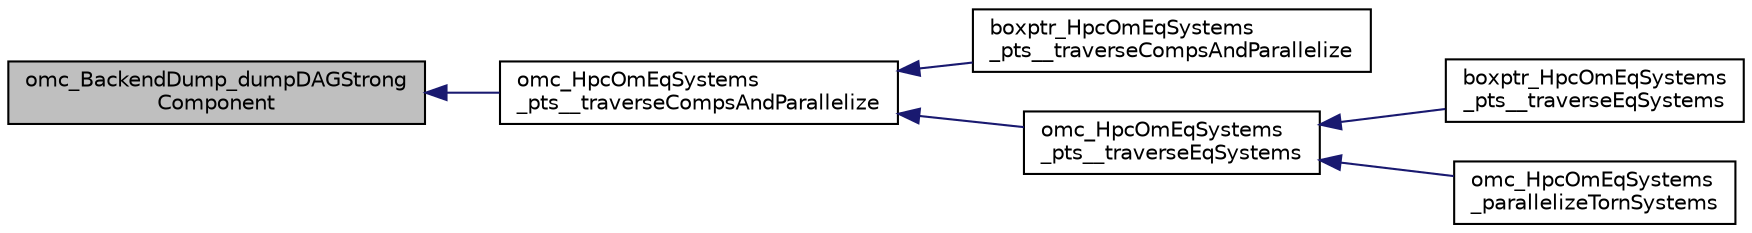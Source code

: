 digraph "omc_BackendDump_dumpDAGStrongComponent"
{
  edge [fontname="Helvetica",fontsize="10",labelfontname="Helvetica",labelfontsize="10"];
  node [fontname="Helvetica",fontsize="10",shape=record];
  rankdir="LR";
  Node2778 [label="omc_BackendDump_dumpDAGStrong\lComponent",height=0.2,width=0.4,color="black", fillcolor="grey75", style="filled", fontcolor="black"];
  Node2778 -> Node2779 [dir="back",color="midnightblue",fontsize="10",style="solid",fontname="Helvetica"];
  Node2779 [label="omc_HpcOmEqSystems\l_pts__traverseCompsAndParallelize",height=0.2,width=0.4,color="black", fillcolor="white", style="filled",URL="$d2/d0b/_hpc_om_eq_systems_8c.html#a5f7972ca70c4212ea45728e935b5c8e4"];
  Node2779 -> Node2780 [dir="back",color="midnightblue",fontsize="10",style="solid",fontname="Helvetica"];
  Node2780 [label="boxptr_HpcOmEqSystems\l_pts__traverseCompsAndParallelize",height=0.2,width=0.4,color="black", fillcolor="white", style="filled",URL="$d2/d0b/_hpc_om_eq_systems_8c.html#a92fd6b8b54165cb40290a9dda8ff6773"];
  Node2779 -> Node2781 [dir="back",color="midnightblue",fontsize="10",style="solid",fontname="Helvetica"];
  Node2781 [label="omc_HpcOmEqSystems\l_pts__traverseEqSystems",height=0.2,width=0.4,color="black", fillcolor="white", style="filled",URL="$d2/d0b/_hpc_om_eq_systems_8c.html#ab90c87e89c567b53fd071d2b404cb317"];
  Node2781 -> Node2782 [dir="back",color="midnightblue",fontsize="10",style="solid",fontname="Helvetica"];
  Node2782 [label="boxptr_HpcOmEqSystems\l_pts__traverseEqSystems",height=0.2,width=0.4,color="black", fillcolor="white", style="filled",URL="$d2/d0b/_hpc_om_eq_systems_8c.html#a076c6cb00b99ef5d5a0bd4b42658e1cf"];
  Node2781 -> Node2783 [dir="back",color="midnightblue",fontsize="10",style="solid",fontname="Helvetica"];
  Node2783 [label="omc_HpcOmEqSystems\l_parallelizeTornSystems",height=0.2,width=0.4,color="black", fillcolor="white", style="filled",URL="$d4/d8f/_hpc_om_eq_systems_8h.html#a52beb6eae4bee34ac7a5feb1d10d9e3a"];
}
